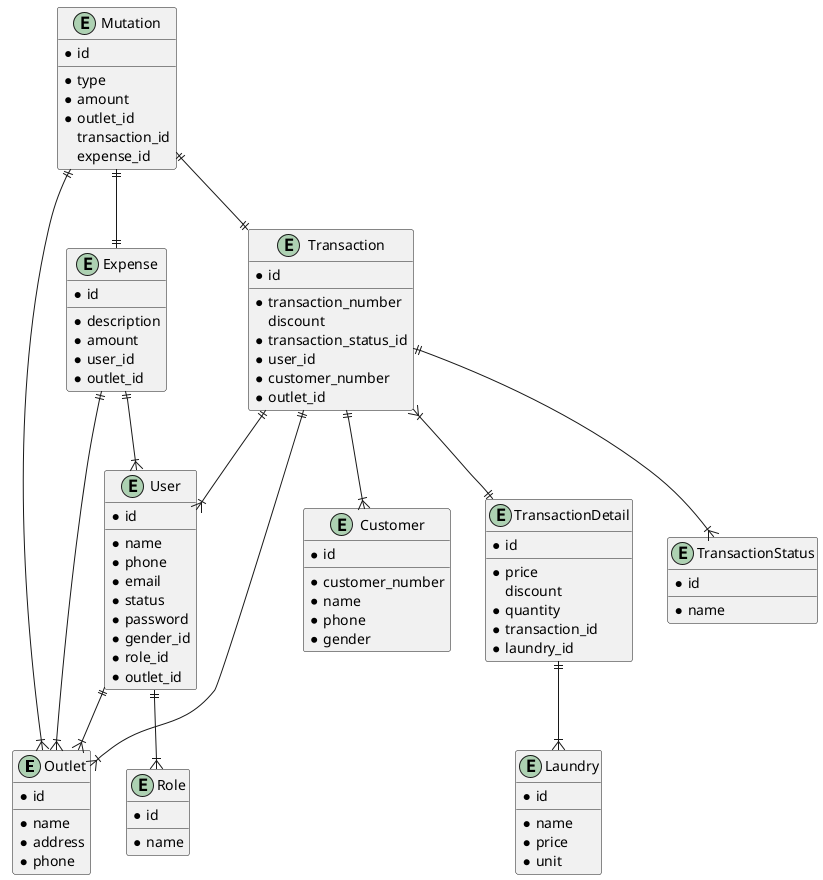 @startuml Database
entity  Outlet {
  * id
  __
  * name
  * address
  * phone
}

entity Customer {
  * id
  __
  * customer_number
  * name
  * phone
  * gender
}

entity Mutation {
  * id
  __
  * type
  * amount
  * outlet_id
  transaction_id
  expense_id
}

entity Transaction {
  * id
  __
  * transaction_number
  discount
  * transaction_status_id
  * user_id
  * customer_number
  * outlet_id
}

entity TransactionDetail {
  * id
  __
  * price
  discount
  * quantity
  * transaction_id
  * laundry_id
}

entity Laundry {
  * id
  __
  * name
  * price
  * unit
}

entity TransactionStatus {
  * id
  __
  * name
}

entity User {
  * id
  __
  * name
  * phone
  * email
  * status
  * password
  * gender_id
  * role_id
  * outlet_id
}

entity Role {
  * id
  __
  * name
}

entity Expense {
  * id
  __
  * description
  * amount
  * user_id
  * outlet_id
}

Mutation ||--|| Expense
Mutation ||--|{ Outlet
Mutation ||--|| Transaction
Transaction }|--|| TransactionDetail
Transaction ||--|{ TransactionStatus
Transaction ||--|{ Outlet
Transaction ||--|{ Customer
Transaction ||--|{ User
Expense ||--|{ User
Expense ||--|{ Outlet
User ||--|{ Role
User ||--|{ Outlet
TransactionDetail ||--|{ Laundry
